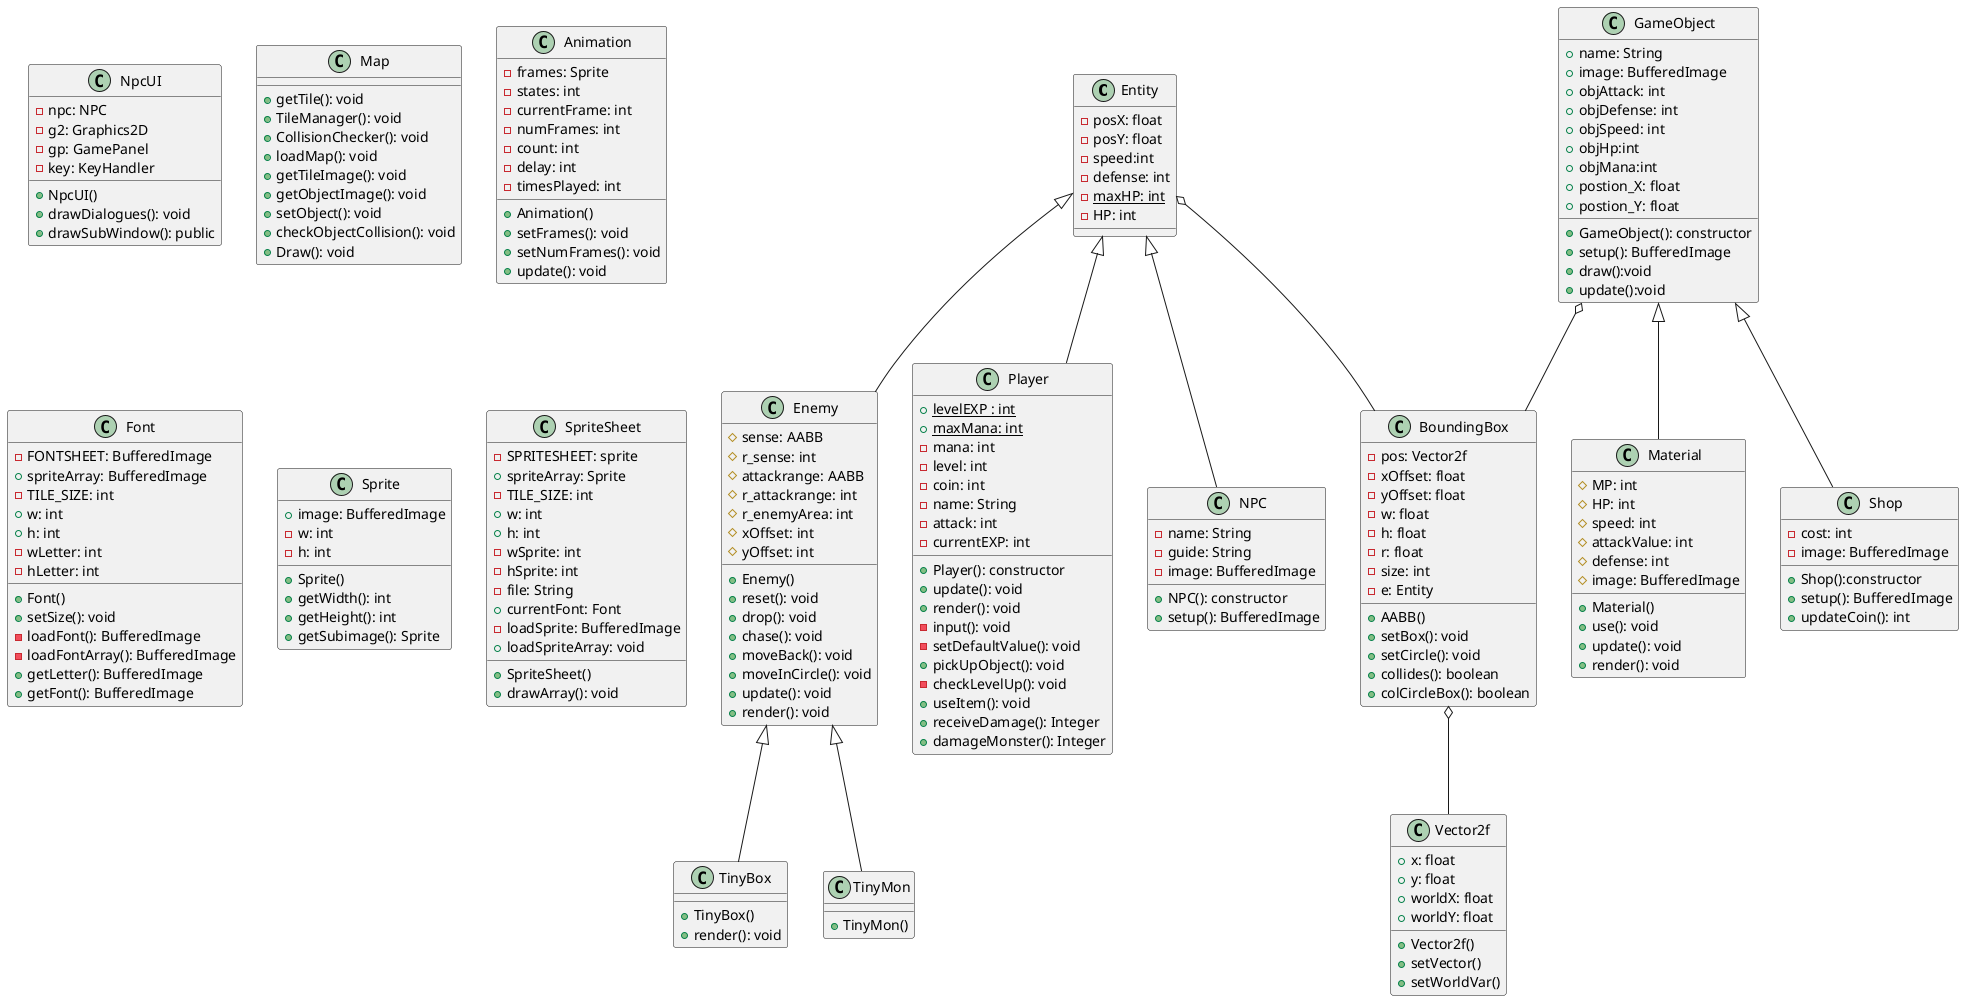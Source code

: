 @startuml
    class Entity{
        - posX: float
        - posY: float
        - speed:int
        - defense: int
        {static} - maxHP: int
        - HP: int
    }
    class Enemy extends Entity{
        # sense: AABB
        # r_sense: int
        # attackrange: AABB 
        # r_attackrange: int
        # r_enemyArea: int
        # xOffset: int
        # yOffset: int
        + Enemy()
        + reset(): void
        + drop(): void
        + chase(): void
        + moveBack(): void
        + moveInCircle(): void
        + update(): void
        + render(): void
    }
    class TinyBox extends Enemy{
        + TinyBox()
        + render(): void
    }
    class TinyMon extends Enemy{
        + TinyMon()
    }
    class Player{
        + Player(): constructor
        + update(): void
        + render(): void 
        - input(): void 
        - setDefaultValue(): void 
        + pickUpObject(): void 
        - checkLevelUp(): void 
        + useItem(): void 
        + receiveDamage(): Integer
        + damageMonster(): Integer
        {static} + levelEXP : int
        {static} + maxMana: int
        - mana: int
        - level: int
        - coin: int
        - name: String
        - attack: int
        - currentEXP: int
    }
    class GameObject{
        + name: String
        + image: BufferedImage
        + objAttack: int
        + objDefense: int
        + objSpeed: int
        + objHp:int
        + objMana:int
        + postion_X: float
        + postion_Y: float
        + GameObject(): constructor
        + setup(): BufferedImage 
        + draw():void
        + update():void
    }
    class Material extends GameObject{
        # MP: int
        # HP: int
        # speed: int
        # attackValue: int
        # defense: int
        # image: BufferedImage
        + Material()
        + use(): void
        + update(): void
        + render(): void
    }
    class NPC{
        - name: String
        - guide: String
        - image: BufferedImage
        + NPC(): constructor
        + setup(): BufferedImage 
    }
    class NpcUI {
        - npc: NPC
        - g2: Graphics2D
        - gp: GamePanel
        - key: KeyHandler
        + NpcUI()
        + drawDialogues(): void
        + drawSubWindow(): public

    }
    class Shop{
        - cost: int
        - image: BufferedImage
        + Shop():constructor
        + setup(): BufferedImage
        + updateCoin(): int
    }
    class Map{
        + getTile(): void
        + TileManager(): void
        + CollisionChecker(): void
        + loadMap(): void
        + getTileImage(): void
        + getObjectImage(): void
        + setObject(): void
        + checkObjectCollision(): void
        + Draw(): void
    }
    class Animation{
        - frames: Sprite
        - states: int
        - currentFrame: int
        - numFrames: int
        - count: int
        - delay: int
        - timesPlayed: int
        + Animation()
        + setFrames(): void
        + setNumFrames(): void
        + update(): void
    }
    class Font{
        - FONTSHEET: BufferedImage
        + spriteArray: BufferedImage
        - TILE_SIZE: int
        + w: int
        + h: int
        - wLetter: int
        - hLetter: int
        + Font()
        + setSize(): void
        - loadFont(): BufferedImage
        - loadFontArray(): BufferedImage
        + getLetter(): BufferedImage
        + getFont(): BufferedImage
    }
    class Sprite{
        + image: BufferedImage
        - w: int
        - h: int
        + Sprite()
        + getWidth(): int
        + getHeight(): int
        + getSubimage(): Sprite
    }
    class SpriteSheet{
        - SPRITESHEET: sprite
        + spriteArray: Sprite
        - TILE_SIZE: int
        + w: int
        + h: int
        - wSprite: int
        - hSprite: int
        - file: String
        + currentFont: Font
        + SpriteSheet()
        - loadSprite: BufferedImage
        + loadSpriteArray: void
        + drawArray(): void
    }
    class BoundingBox {
        - pos: Vector2f
        - xOffset: float
        - yOffset: float
        - w: float
        - h: float
        - r: float
        - size: int
        - e: Entity
        + AABB()
        + setBox(): void
        + setCircle(): void
        + collides(): boolean
        + colCircleBox(): boolean
    }
    class Vector2f{
        + x: float
        + y: float
        + worldX: float
        + worldY: float
        + Vector2f()
        + setVector()
        + setWorldVar()
    }
    GameObject <|-- Shop
    Entity <|-- Player
    Entity <|-- NPC
    GameObject o-- BoundingBox
    Entity o-- BoundingBox
    BoundingBox o-- Vector2f


@enduml